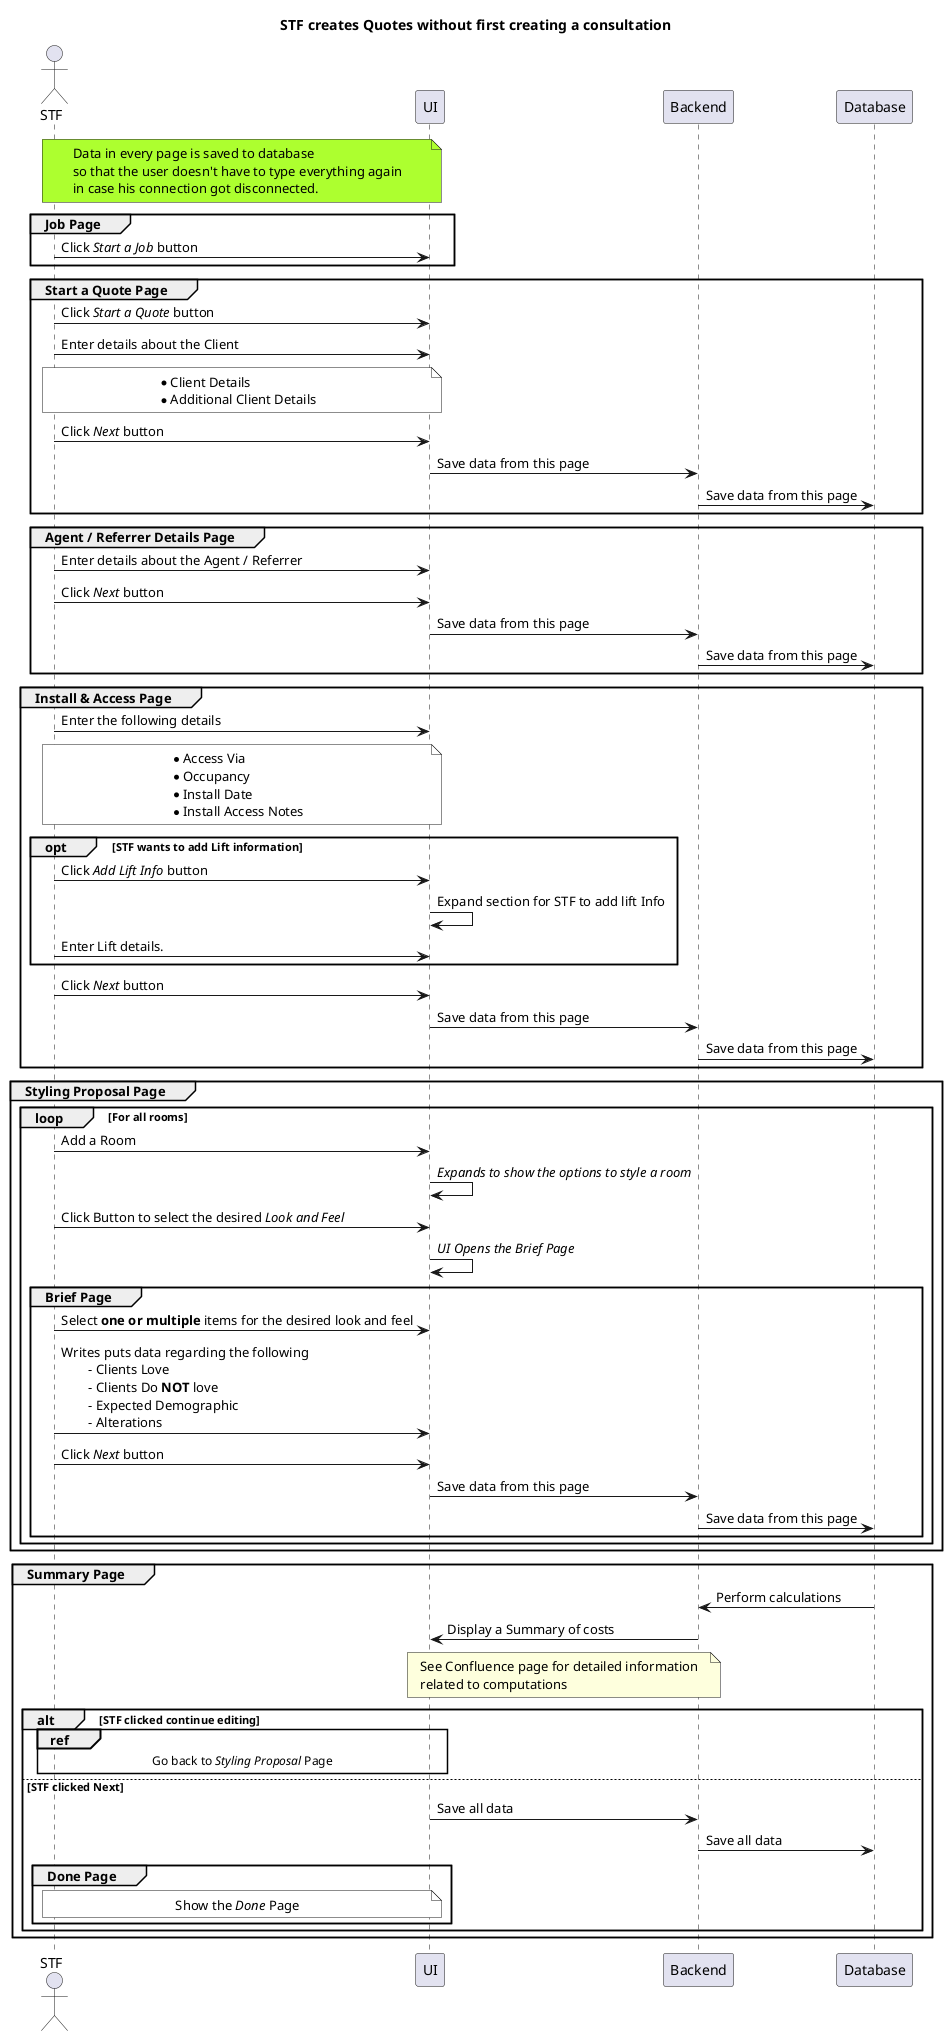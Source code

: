 ' STF creates Quotes without first creating a consultation

@startuml

    title STF creates Quotes without first creating a consultation
    
    actor "STF" as STF
    participant "UI" as UI
    participant "Backend" as Backend
    participant "Database" as Database

    note over STF, UI #GreenYellow
        Data in every page is saved to database
        so that the user doesn't have to type everything again
        in case his connection got disconnected.
    end note

    group Job Page 
        STF  -> UI: Click //Start a Job// button
    end group
    
    group Start a Quote Page
        STF -> UI: Click //Start a Quote// button
        STF -> UI: Enter details about the Client

        note over STF, UI #White
            * Client Details
            * Additional Client Details
        end note

        STF -> UI: Click //Next// button
        UI -> Backend: Save data from this page
        Backend -> Database: Save data from this page
    end group

    group Agent / Referrer Details Page
        STF -> UI: Enter details about the Agent / Referrer
        STF -> UI: Click //Next// button
        UI -> Backend: Save data from this page
        Backend -> Database: Save data from this page
    end group

    group Install & Access Page
        STF -> UI: Enter the following details
        note over STF, UI #White
            * Access Via
            * Occupancy 
            * Install Date
            * Install Access Notes
        end note

        opt STF wants to add Lift information
            STF -> UI: Click //Add Lift Info// button 
            UI -> UI: Expand section for STF to add lift Info
            STF -> UI: Enter Lift details.
        end

        STF -> UI: Click //Next// button
        UI -> Backend: Save data from this page
        Backend -> Database: Save data from this page
    end group

    group Styling Proposal Page
        loop For all rooms
            STF -> UI: Add a Room
            UI -> UI: //Expands to show the options to style a room//
            STF -> UI: Click Button to select the desired //Look and Feel//
            UI -> UI: //UI Opens the Brief Page//

            group Brief Page
                STF -> UI: Select **one or multiple** items for the desired look and feel
                STF -> UI: Writes puts data regarding the following\n\t- Clients Love\n\t- Clients Do **NOT** love\n\t- Expected Demographic\n\t- Alterations
                STF -> UI: Click //Next// button
                UI -> Backend: Save data from this page
                Backend -> Database: Save data from this page
            end group


        end loop
    end group


    group Summary Page
        Database -> Backend: Perform calculations
        Backend -> UI: Display a Summary of costs

        note over UI, Backend
            See Confluence page for detailed information
            related to computations
        end note

        alt STF clicked continue editing
            ref over STF, UI
                Go back to //Styling Proposal// Page
            end ref
        else STF clicked Next
            UI -> Backend: Save all data
            Backend -> Database: Save all data
            group Done Page
                note over STF, UI #White
                    Show the //Done// Page
                end note
            end group
        end
    end group
    
@enduml
